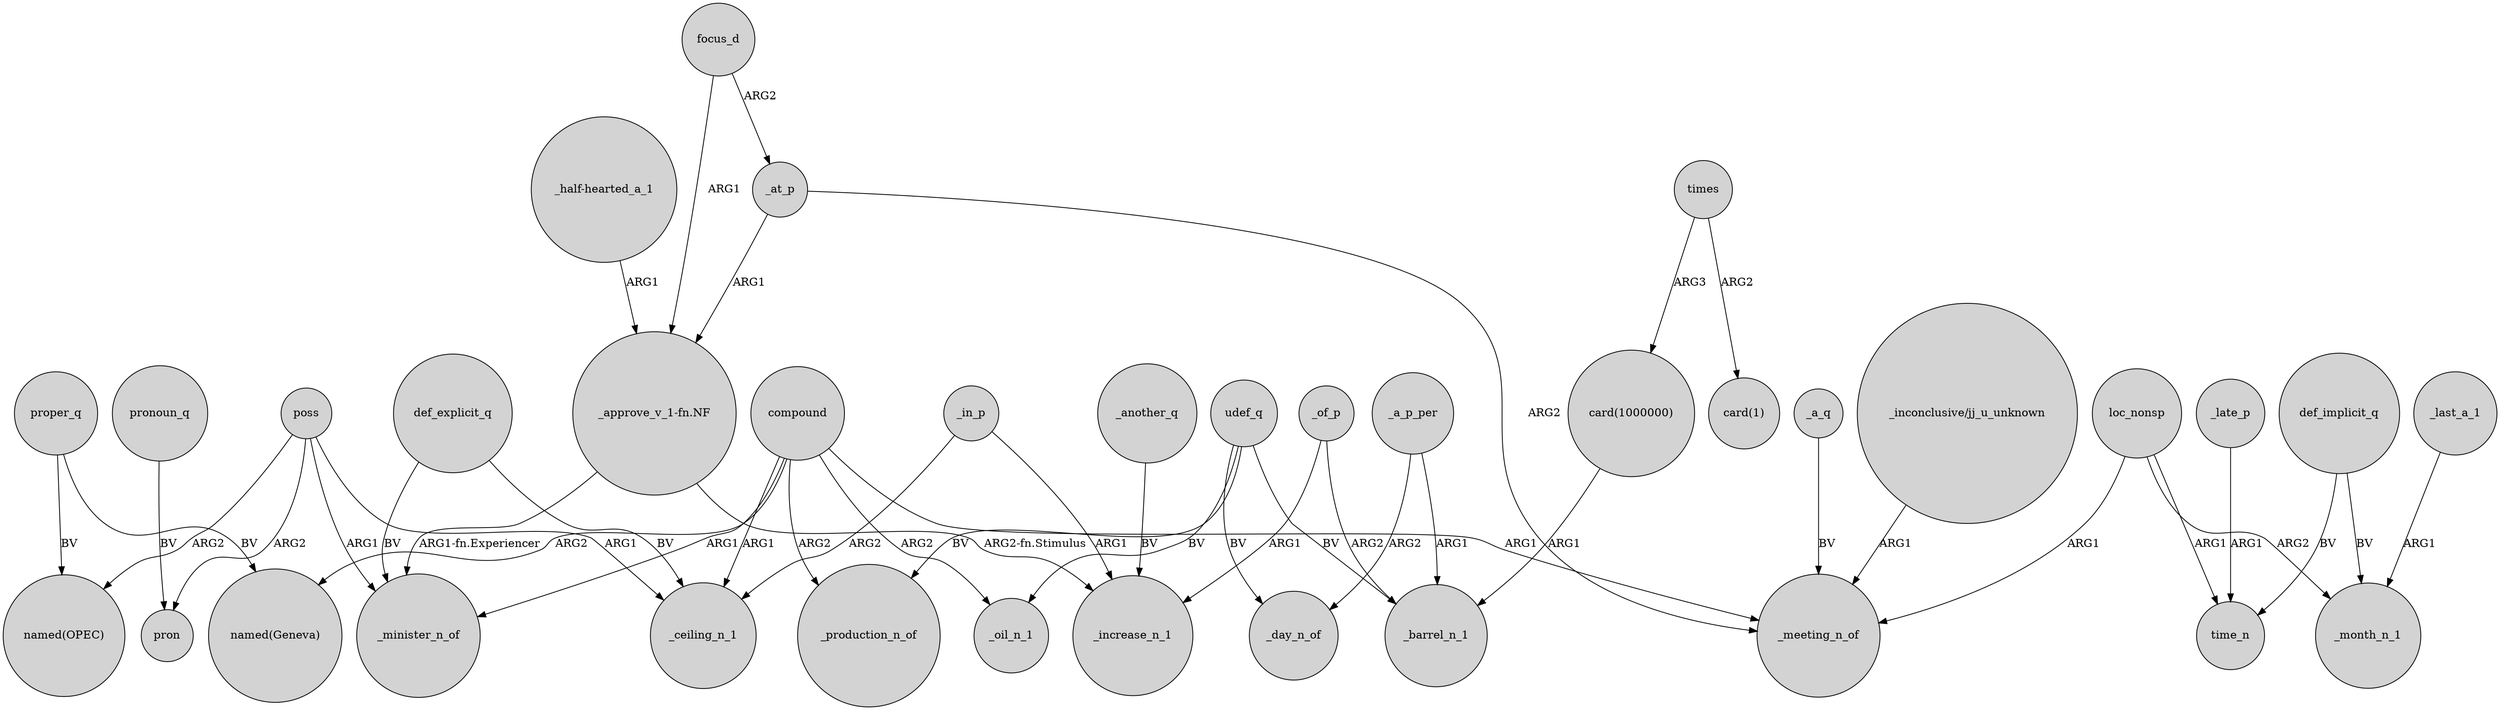 digraph {
	node [shape=circle style=filled]
	udef_q -> _production_n_of [label=BV]
	_late_p -> time_n [label=ARG1]
	"_half-hearted_a_1" -> "_approve_v_1-fn.NF" [label=ARG1]
	def_implicit_q -> _month_n_1 [label=BV]
	_a_p_per -> _day_n_of [label=ARG2]
	poss -> pron [label=ARG2]
	compound -> "named(Geneva)" [label=ARG2]
	poss -> _minister_n_of [label=ARG1]
	_in_p -> _ceiling_n_1 [label=ARG2]
	"card(1000000)" -> _barrel_n_1 [label=ARG1]
	compound -> _production_n_of [label=ARG2]
	udef_q -> _day_n_of [label=BV]
	poss -> _ceiling_n_1 [label=ARG1]
	focus_d -> _at_p [label=ARG2]
	loc_nonsp -> time_n [label=ARG1]
	_a_q -> _meeting_n_of [label=BV]
	_of_p -> _barrel_n_1 [label=ARG2]
	loc_nonsp -> _meeting_n_of [label=ARG1]
	compound -> _meeting_n_of [label=ARG1]
	_at_p -> _meeting_n_of [label=ARG2]
	compound -> _oil_n_1 [label=ARG2]
	pronoun_q -> pron [label=BV]
	"_approve_v_1-fn.NF" -> _increase_n_1 [label="ARG2-fn.Stimulus"]
	_a_p_per -> _barrel_n_1 [label=ARG1]
	def_explicit_q -> _minister_n_of [label=BV]
	compound -> _minister_n_of [label=ARG1]
	proper_q -> "named(Geneva)" [label=BV]
	"_approve_v_1-fn.NF" -> _minister_n_of [label="ARG1-fn.Experiencer"]
	times -> "card(1)" [label=ARG2]
	times -> "card(1000000)" [label=ARG3]
	_of_p -> _increase_n_1 [label=ARG1]
	_another_q -> _increase_n_1 [label=BV]
	_at_p -> "_approve_v_1-fn.NF" [label=ARG1]
	udef_q -> _oil_n_1 [label=BV]
	"_inconclusive/jj_u_unknown" -> _meeting_n_of [label=ARG1]
	compound -> _ceiling_n_1 [label=ARG1]
	_last_a_1 -> _month_n_1 [label=ARG1]
	proper_q -> "named(OPEC)" [label=BV]
	udef_q -> _barrel_n_1 [label=BV]
	focus_d -> "_approve_v_1-fn.NF" [label=ARG1]
	loc_nonsp -> _month_n_1 [label=ARG2]
	def_explicit_q -> _ceiling_n_1 [label=BV]
	_in_p -> _increase_n_1 [label=ARG1]
	poss -> "named(OPEC)" [label=ARG2]
	def_implicit_q -> time_n [label=BV]
}
